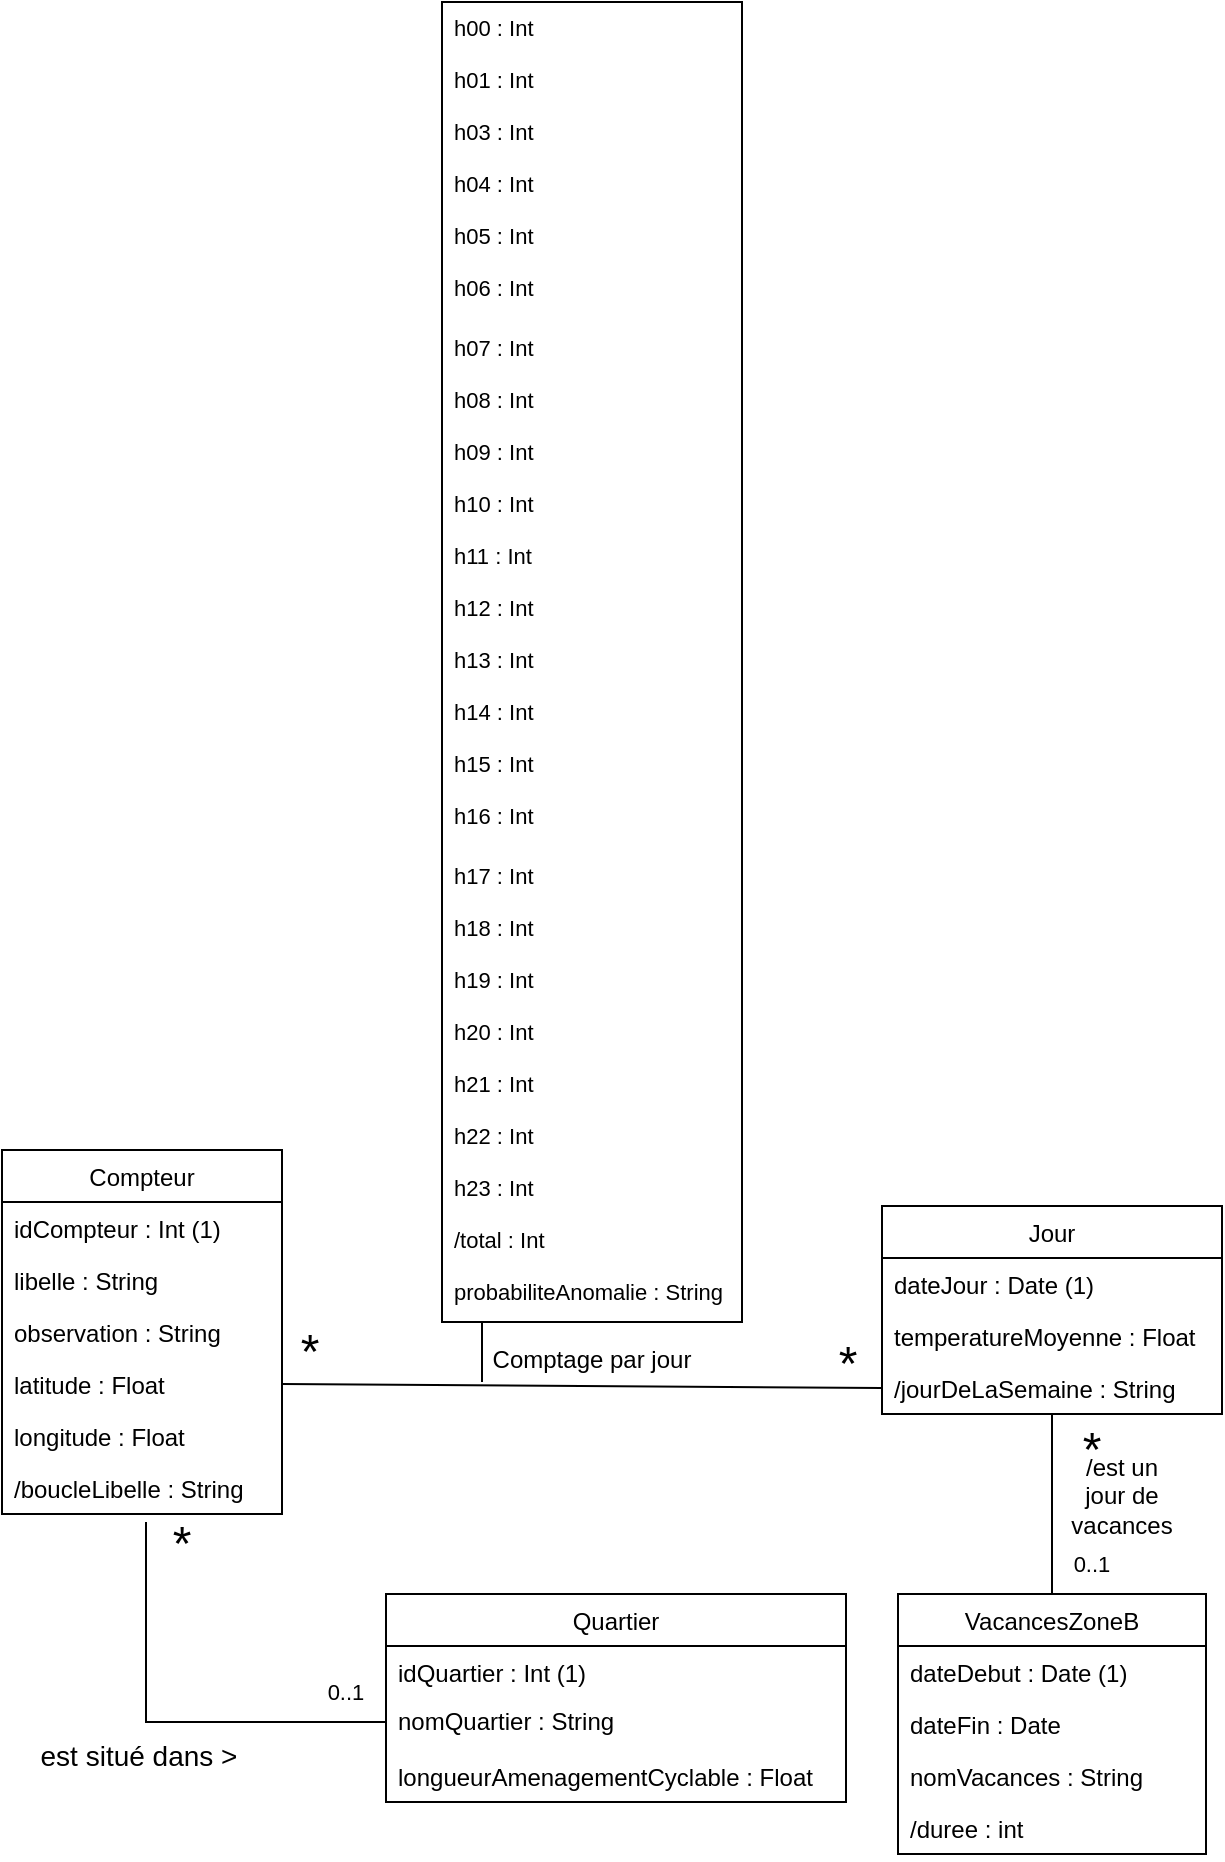 <mxfile version="20.8.18" type="device"><diagram name="Page-1" id="nZbaSlL0HusYKa35D0YT"><mxGraphModel dx="474" dy="1559" grid="0" gridSize="10" guides="1" tooltips="1" connect="1" arrows="1" fold="1" page="0" pageScale="1" pageWidth="850" pageHeight="1100" math="0" shadow="0"><root><mxCell id="0"/><mxCell id="1" parent="0"/><mxCell id="Qi6-KGSZopPzUoC5Avov-1" value="Compteur" style="swimlane;fontStyle=0;childLayout=stackLayout;horizontal=1;startSize=26;fillColor=none;horizontalStack=0;resizeParent=1;resizeParentMax=0;resizeLast=0;collapsible=1;marginBottom=0;" vertex="1" parent="1"><mxGeometry x="90" y="100" width="140" height="182" as="geometry"/></mxCell><mxCell id="Qi6-KGSZopPzUoC5Avov-2" value="idCompteur : Int (1)" style="text;strokeColor=none;fillColor=none;align=left;verticalAlign=top;spacingLeft=4;spacingRight=4;overflow=hidden;rotatable=0;points=[[0,0.5],[1,0.5]];portConstraint=eastwest;" vertex="1" parent="Qi6-KGSZopPzUoC5Avov-1"><mxGeometry y="26" width="140" height="26" as="geometry"/></mxCell><mxCell id="Qi6-KGSZopPzUoC5Avov-3" value="libelle : String" style="text;strokeColor=none;fillColor=none;align=left;verticalAlign=top;spacingLeft=4;spacingRight=4;overflow=hidden;rotatable=0;points=[[0,0.5],[1,0.5]];portConstraint=eastwest;" vertex="1" parent="Qi6-KGSZopPzUoC5Avov-1"><mxGeometry y="52" width="140" height="26" as="geometry"/></mxCell><mxCell id="Qi6-KGSZopPzUoC5Avov-4" value="observation : String" style="text;strokeColor=none;fillColor=none;align=left;verticalAlign=top;spacingLeft=4;spacingRight=4;overflow=hidden;rotatable=0;points=[[0,0.5],[1,0.5]];portConstraint=eastwest;" vertex="1" parent="Qi6-KGSZopPzUoC5Avov-1"><mxGeometry y="78" width="140" height="26" as="geometry"/></mxCell><mxCell id="Qi6-KGSZopPzUoC5Avov-17" value="latitude : Float" style="text;strokeColor=none;fillColor=none;align=left;verticalAlign=top;spacingLeft=4;spacingRight=4;overflow=hidden;rotatable=0;points=[[0,0.5],[1,0.5]];portConstraint=eastwest;" vertex="1" parent="Qi6-KGSZopPzUoC5Avov-1"><mxGeometry y="104" width="140" height="26" as="geometry"/></mxCell><mxCell id="Qi6-KGSZopPzUoC5Avov-18" value="longitude : Float" style="text;strokeColor=none;fillColor=none;align=left;verticalAlign=top;spacingLeft=4;spacingRight=4;overflow=hidden;rotatable=0;points=[[0,0.5],[1,0.5]];portConstraint=eastwest;" vertex="1" parent="Qi6-KGSZopPzUoC5Avov-1"><mxGeometry y="130" width="140" height="26" as="geometry"/></mxCell><mxCell id="Qi6-KGSZopPzUoC5Avov-77" value="/boucleLibelle : String" style="text;strokeColor=none;fillColor=none;align=left;verticalAlign=top;spacingLeft=4;spacingRight=4;overflow=hidden;rotatable=0;points=[[0,0.5],[1,0.5]];portConstraint=eastwest;" vertex="1" parent="Qi6-KGSZopPzUoC5Avov-1"><mxGeometry y="156" width="140" height="26" as="geometry"/></mxCell><mxCell id="Qi6-KGSZopPzUoC5Avov-5" value="Jour" style="swimlane;fontStyle=0;childLayout=stackLayout;horizontal=1;startSize=26;fillColor=none;horizontalStack=0;resizeParent=1;resizeParentMax=0;resizeLast=0;collapsible=1;marginBottom=0;" vertex="1" parent="1"><mxGeometry x="530" y="128" width="170" height="104" as="geometry"/></mxCell><mxCell id="Qi6-KGSZopPzUoC5Avov-6" value="dateJour : Date (1)" style="text;strokeColor=none;fillColor=none;align=left;verticalAlign=top;spacingLeft=4;spacingRight=4;overflow=hidden;rotatable=0;points=[[0,0.5],[1,0.5]];portConstraint=eastwest;" vertex="1" parent="Qi6-KGSZopPzUoC5Avov-5"><mxGeometry y="26" width="170" height="26" as="geometry"/></mxCell><mxCell id="Qi6-KGSZopPzUoC5Avov-7" value="temperatureMoyenne : Float" style="text;strokeColor=none;fillColor=none;align=left;verticalAlign=top;spacingLeft=4;spacingRight=4;overflow=hidden;rotatable=0;points=[[0,0.5],[1,0.5]];portConstraint=eastwest;" vertex="1" parent="Qi6-KGSZopPzUoC5Avov-5"><mxGeometry y="52" width="170" height="26" as="geometry"/></mxCell><mxCell id="Qi6-KGSZopPzUoC5Avov-68" value="/jourDeLaSemaine : String" style="text;strokeColor=none;fillColor=none;align=left;verticalAlign=top;spacingLeft=4;spacingRight=4;overflow=hidden;rotatable=0;points=[[0,0.5],[1,0.5]];portConstraint=eastwest;" vertex="1" parent="Qi6-KGSZopPzUoC5Avov-5"><mxGeometry y="78" width="170" height="26" as="geometry"/></mxCell><mxCell id="Qi6-KGSZopPzUoC5Avov-13" value="Quartier" style="swimlane;fontStyle=0;childLayout=stackLayout;horizontal=1;startSize=26;fillColor=none;horizontalStack=0;resizeParent=1;resizeParentMax=0;resizeLast=0;collapsible=1;marginBottom=0;" vertex="1" parent="1"><mxGeometry x="282" y="322" width="230" height="104" as="geometry"/></mxCell><mxCell id="Qi6-KGSZopPzUoC5Avov-14" value="idQuartier : Int (1)" style="text;strokeColor=none;fillColor=none;align=left;verticalAlign=top;spacingLeft=4;spacingRight=4;overflow=hidden;rotatable=0;points=[[0,0.5],[1,0.5]];portConstraint=eastwest;" vertex="1" parent="Qi6-KGSZopPzUoC5Avov-13"><mxGeometry y="26" width="230" height="24" as="geometry"/></mxCell><mxCell id="Qi6-KGSZopPzUoC5Avov-15" value="nomQuartier : String" style="text;strokeColor=none;fillColor=none;align=left;verticalAlign=top;spacingLeft=4;spacingRight=4;overflow=hidden;rotatable=0;points=[[0,0.5],[1,0.5]];portConstraint=eastwest;" vertex="1" parent="Qi6-KGSZopPzUoC5Avov-13"><mxGeometry y="50" width="230" height="28" as="geometry"/></mxCell><mxCell id="Qi6-KGSZopPzUoC5Avov-16" value="longueurAmenagementCyclable : Float" style="text;strokeColor=none;fillColor=none;align=left;verticalAlign=top;spacingLeft=4;spacingRight=4;overflow=hidden;rotatable=0;points=[[0,0.5],[1,0.5]];portConstraint=eastwest;" vertex="1" parent="Qi6-KGSZopPzUoC5Avov-13"><mxGeometry y="78" width="230" height="26" as="geometry"/></mxCell><mxCell id="Qi6-KGSZopPzUoC5Avov-20" value="" style="endArrow=none;html=1;rounded=0;labelBackgroundColor=default;strokeColor=default;fontFamily=Helvetica;fontSize=11;fontColor=default;shape=connector;exitX=0;exitY=0.5;exitDx=0;exitDy=0;" edge="1" parent="1" source="Qi6-KGSZopPzUoC5Avov-15"><mxGeometry width="50" height="50" relative="1" as="geometry"><mxPoint x="135" y="450" as="sourcePoint"/><mxPoint x="162" y="286" as="targetPoint"/><Array as="points"><mxPoint x="162" y="386"/></Array></mxGeometry></mxCell><mxCell id="Qi6-KGSZopPzUoC5Avov-21" value="" style="endArrow=none;html=1;rounded=0;labelBackgroundColor=default;strokeColor=default;fontFamily=Helvetica;fontSize=11;fontColor=default;shape=connector;entryX=0;entryY=0.5;entryDx=0;entryDy=0;exitX=1;exitY=0.5;exitDx=0;exitDy=0;" edge="1" parent="1" source="Qi6-KGSZopPzUoC5Avov-17" target="Qi6-KGSZopPzUoC5Avov-68"><mxGeometry width="50" height="50" relative="1" as="geometry"><mxPoint x="230" y="180" as="sourcePoint"/><mxPoint x="280" y="130" as="targetPoint"/></mxGeometry></mxCell><mxCell id="Qi6-KGSZopPzUoC5Avov-28" value="" style="rounded=0;whiteSpace=wrap;html=1;fontFamily=Helvetica;fontSize=11;fontColor=default;" vertex="1" parent="1"><mxGeometry x="310" y="-474" width="150" height="660" as="geometry"/></mxCell><mxCell id="Qi6-KGSZopPzUoC5Avov-27" value="h00 : Int" style="text;strokeColor=none;fillColor=none;align=left;verticalAlign=top;spacingLeft=4;spacingRight=4;overflow=hidden;rotatable=0;points=[[0,0.5],[1,0.5]];portConstraint=eastwest;fontSize=11;fontFamily=Helvetica;fontColor=default;" vertex="1" parent="1"><mxGeometry x="310" y="-474" width="140" height="26" as="geometry"/></mxCell><mxCell id="Qi6-KGSZopPzUoC5Avov-29" value="h01 : Int" style="text;strokeColor=none;fillColor=none;align=left;verticalAlign=top;spacingLeft=4;spacingRight=4;overflow=hidden;rotatable=0;points=[[0,0.5],[1,0.5]];portConstraint=eastwest;fontSize=11;fontFamily=Helvetica;fontColor=default;" vertex="1" parent="1"><mxGeometry x="310" y="-448" width="140" height="26" as="geometry"/></mxCell><mxCell id="Qi6-KGSZopPzUoC5Avov-30" value="h03 : Int" style="text;strokeColor=none;fillColor=none;align=left;verticalAlign=top;spacingLeft=4;spacingRight=4;overflow=hidden;rotatable=0;points=[[0,0.5],[1,0.5]];portConstraint=eastwest;fontSize=11;fontFamily=Helvetica;fontColor=default;" vertex="1" parent="1"><mxGeometry x="310" y="-422" width="140" height="26" as="geometry"/></mxCell><mxCell id="Qi6-KGSZopPzUoC5Avov-31" value="h04 : Int" style="text;strokeColor=none;fillColor=none;align=left;verticalAlign=top;spacingLeft=4;spacingRight=4;overflow=hidden;rotatable=0;points=[[0,0.5],[1,0.5]];portConstraint=eastwest;fontSize=11;fontFamily=Helvetica;fontColor=default;" vertex="1" parent="1"><mxGeometry x="310" y="-396" width="140" height="26" as="geometry"/></mxCell><mxCell id="Qi6-KGSZopPzUoC5Avov-32" value="h05 : Int" style="text;strokeColor=none;fillColor=none;align=left;verticalAlign=top;spacingLeft=4;spacingRight=4;overflow=hidden;rotatable=0;points=[[0,0.5],[1,0.5]];portConstraint=eastwest;fontSize=11;fontFamily=Helvetica;fontColor=default;" vertex="1" parent="1"><mxGeometry x="310" y="-370" width="140" height="26" as="geometry"/></mxCell><mxCell id="Qi6-KGSZopPzUoC5Avov-33" value="h06 : Int" style="text;strokeColor=none;fillColor=none;align=left;verticalAlign=top;spacingLeft=4;spacingRight=4;overflow=hidden;rotatable=0;points=[[0,0.5],[1,0.5]];portConstraint=eastwest;fontSize=11;fontFamily=Helvetica;fontColor=default;" vertex="1" parent="1"><mxGeometry x="310" y="-344" width="140" height="26" as="geometry"/></mxCell><mxCell id="Qi6-KGSZopPzUoC5Avov-34" value="h07 : Int" style="text;strokeColor=none;fillColor=none;align=left;verticalAlign=top;spacingLeft=4;spacingRight=4;overflow=hidden;rotatable=0;points=[[0,0.5],[1,0.5]];portConstraint=eastwest;fontSize=11;fontFamily=Helvetica;fontColor=default;" vertex="1" parent="1"><mxGeometry x="310" y="-314" width="140" height="26" as="geometry"/></mxCell><mxCell id="Qi6-KGSZopPzUoC5Avov-35" value="h08 : Int" style="text;strokeColor=none;fillColor=none;align=left;verticalAlign=top;spacingLeft=4;spacingRight=4;overflow=hidden;rotatable=0;points=[[0,0.5],[1,0.5]];portConstraint=eastwest;fontSize=11;fontFamily=Helvetica;fontColor=default;" vertex="1" parent="1"><mxGeometry x="310" y="-288" width="140" height="26" as="geometry"/></mxCell><mxCell id="Qi6-KGSZopPzUoC5Avov-36" value="h09 : Int" style="text;strokeColor=none;fillColor=none;align=left;verticalAlign=top;spacingLeft=4;spacingRight=4;overflow=hidden;rotatable=0;points=[[0,0.5],[1,0.5]];portConstraint=eastwest;fontSize=11;fontFamily=Helvetica;fontColor=default;" vertex="1" parent="1"><mxGeometry x="310" y="-262" width="140" height="26" as="geometry"/></mxCell><mxCell id="Qi6-KGSZopPzUoC5Avov-37" value="h10 : Int" style="text;strokeColor=none;fillColor=none;align=left;verticalAlign=top;spacingLeft=4;spacingRight=4;overflow=hidden;rotatable=0;points=[[0,0.5],[1,0.5]];portConstraint=eastwest;fontSize=11;fontFamily=Helvetica;fontColor=default;" vertex="1" parent="1"><mxGeometry x="310" y="-236" width="140" height="26" as="geometry"/></mxCell><mxCell id="Qi6-KGSZopPzUoC5Avov-42" value="h11 : Int" style="text;strokeColor=none;fillColor=none;align=left;verticalAlign=top;spacingLeft=4;spacingRight=4;overflow=hidden;rotatable=0;points=[[0,0.5],[1,0.5]];portConstraint=eastwest;fontSize=11;fontFamily=Helvetica;fontColor=default;" vertex="1" parent="1"><mxGeometry x="310" y="-210" width="140" height="26" as="geometry"/></mxCell><mxCell id="Qi6-KGSZopPzUoC5Avov-43" value="h12 : Int" style="text;strokeColor=none;fillColor=none;align=left;verticalAlign=top;spacingLeft=4;spacingRight=4;overflow=hidden;rotatable=0;points=[[0,0.5],[1,0.5]];portConstraint=eastwest;fontSize=11;fontFamily=Helvetica;fontColor=default;" vertex="1" parent="1"><mxGeometry x="310" y="-184" width="150" height="26" as="geometry"/></mxCell><mxCell id="Qi6-KGSZopPzUoC5Avov-44" value="h13 : Int" style="text;strokeColor=none;fillColor=none;align=left;verticalAlign=top;spacingLeft=4;spacingRight=4;overflow=hidden;rotatable=0;points=[[0,0.5],[1,0.5]];portConstraint=eastwest;fontSize=11;fontFamily=Helvetica;fontColor=default;" vertex="1" parent="1"><mxGeometry x="310" y="-158" width="140" height="26" as="geometry"/></mxCell><mxCell id="Qi6-KGSZopPzUoC5Avov-45" value="h14 : Int" style="text;strokeColor=none;fillColor=none;align=left;verticalAlign=top;spacingLeft=4;spacingRight=4;overflow=hidden;rotatable=0;points=[[0,0.5],[1,0.5]];portConstraint=eastwest;fontSize=11;fontFamily=Helvetica;fontColor=default;" vertex="1" parent="1"><mxGeometry x="310" y="-132" width="140" height="26" as="geometry"/></mxCell><mxCell id="Qi6-KGSZopPzUoC5Avov-46" value="h15 : Int" style="text;strokeColor=none;fillColor=none;align=left;verticalAlign=top;spacingLeft=4;spacingRight=4;overflow=hidden;rotatable=0;points=[[0,0.5],[1,0.5]];portConstraint=eastwest;fontSize=11;fontFamily=Helvetica;fontColor=default;" vertex="1" parent="1"><mxGeometry x="310" y="-106" width="140" height="26" as="geometry"/></mxCell><mxCell id="Qi6-KGSZopPzUoC5Avov-47" value="h16 : Int" style="text;strokeColor=none;fillColor=none;align=left;verticalAlign=top;spacingLeft=4;spacingRight=4;overflow=hidden;rotatable=0;points=[[0,0.5],[1,0.5]];portConstraint=eastwest;fontSize=11;fontFamily=Helvetica;fontColor=default;" vertex="1" parent="1"><mxGeometry x="310" y="-80" width="140" height="26" as="geometry"/></mxCell><mxCell id="Qi6-KGSZopPzUoC5Avov-48" value="h17 : Int" style="text;strokeColor=none;fillColor=none;align=left;verticalAlign=top;spacingLeft=4;spacingRight=4;overflow=hidden;rotatable=0;points=[[0,0.5],[1,0.5]];portConstraint=eastwest;fontSize=11;fontFamily=Helvetica;fontColor=default;" vertex="1" parent="1"><mxGeometry x="310" y="-50" width="140" height="26" as="geometry"/></mxCell><mxCell id="Qi6-KGSZopPzUoC5Avov-49" value="h18 : Int" style="text;strokeColor=none;fillColor=none;align=left;verticalAlign=top;spacingLeft=4;spacingRight=4;overflow=hidden;rotatable=0;points=[[0,0.5],[1,0.5]];portConstraint=eastwest;fontSize=11;fontFamily=Helvetica;fontColor=default;" vertex="1" parent="1"><mxGeometry x="310" y="-24" width="140" height="26" as="geometry"/></mxCell><mxCell id="Qi6-KGSZopPzUoC5Avov-50" value="h19 : Int" style="text;strokeColor=none;fillColor=none;align=left;verticalAlign=top;spacingLeft=4;spacingRight=4;overflow=hidden;rotatable=0;points=[[0,0.5],[1,0.5]];portConstraint=eastwest;fontSize=11;fontFamily=Helvetica;fontColor=default;" vertex="1" parent="1"><mxGeometry x="310" y="2" width="140" height="26" as="geometry"/></mxCell><mxCell id="Qi6-KGSZopPzUoC5Avov-51" value="h20 : Int" style="text;strokeColor=none;fillColor=none;align=left;verticalAlign=top;spacingLeft=4;spacingRight=4;overflow=hidden;rotatable=0;points=[[0,0.5],[1,0.5]];portConstraint=eastwest;fontSize=11;fontFamily=Helvetica;fontColor=default;" vertex="1" parent="1"><mxGeometry x="310" y="28" width="140" height="26" as="geometry"/></mxCell><mxCell id="Qi6-KGSZopPzUoC5Avov-59" value="h21 : Int" style="text;strokeColor=none;fillColor=none;align=left;verticalAlign=top;spacingLeft=4;spacingRight=4;overflow=hidden;rotatable=0;points=[[0,0.5],[1,0.5]];portConstraint=eastwest;fontSize=11;fontFamily=Helvetica;fontColor=default;" vertex="1" parent="1"><mxGeometry x="310" y="54" width="140" height="26" as="geometry"/></mxCell><mxCell id="Qi6-KGSZopPzUoC5Avov-60" value="h22 : Int" style="text;strokeColor=none;fillColor=none;align=left;verticalAlign=top;spacingLeft=4;spacingRight=4;overflow=hidden;rotatable=0;points=[[0,0.5],[1,0.5]];portConstraint=eastwest;fontSize=11;fontFamily=Helvetica;fontColor=default;" vertex="1" parent="1"><mxGeometry x="310" y="80" width="140" height="26" as="geometry"/></mxCell><mxCell id="Qi6-KGSZopPzUoC5Avov-61" value="h23 : Int" style="text;strokeColor=none;fillColor=none;align=left;verticalAlign=top;spacingLeft=4;spacingRight=4;overflow=hidden;rotatable=0;points=[[0,0.5],[1,0.5]];portConstraint=eastwest;fontSize=11;fontFamily=Helvetica;fontColor=default;" vertex="1" parent="1"><mxGeometry x="310" y="106" width="140" height="26" as="geometry"/></mxCell><mxCell id="Qi6-KGSZopPzUoC5Avov-62" value="/total : Int" style="text;strokeColor=none;fillColor=none;align=left;verticalAlign=top;spacingLeft=4;spacingRight=4;overflow=hidden;rotatable=0;points=[[0,0.5],[1,0.5]];portConstraint=eastwest;fontSize=11;fontFamily=Helvetica;fontColor=default;" vertex="1" parent="1"><mxGeometry x="310" y="132" width="140" height="26" as="geometry"/></mxCell><mxCell id="Qi6-KGSZopPzUoC5Avov-63" value="probabiliteAnomalie : String" style="text;strokeColor=none;fillColor=none;align=left;verticalAlign=top;spacingLeft=4;spacingRight=4;overflow=hidden;rotatable=0;points=[[0,0.5],[1,0.5]];portConstraint=eastwest;fontSize=11;fontFamily=Helvetica;fontColor=default;" vertex="1" parent="1"><mxGeometry x="310" y="158" width="150" height="26" as="geometry"/></mxCell><mxCell id="Qi6-KGSZopPzUoC5Avov-69" value="" style="endArrow=none;html=1;rounded=0;labelBackgroundColor=default;strokeColor=default;fontFamily=Helvetica;fontSize=11;fontColor=default;shape=connector;" edge="1" parent="1"><mxGeometry width="50" height="50" relative="1" as="geometry"><mxPoint x="330" y="216" as="sourcePoint"/><mxPoint x="330" y="186" as="targetPoint"/></mxGeometry></mxCell><mxCell id="Qi6-KGSZopPzUoC5Avov-70" value="0..1" style="text;html=1;strokeColor=none;fillColor=none;align=center;verticalAlign=middle;whiteSpace=wrap;rounded=0;fontSize=11;fontFamily=Helvetica;fontColor=default;" vertex="1" parent="1"><mxGeometry x="232" y="356" width="60" height="30" as="geometry"/></mxCell><mxCell id="Qi6-KGSZopPzUoC5Avov-71" value="&lt;font style=&quot;font-size: 24px;&quot;&gt;*&lt;/font&gt;" style="text;html=1;strokeColor=none;fillColor=none;align=center;verticalAlign=middle;whiteSpace=wrap;rounded=0;fontSize=11;fontFamily=Helvetica;fontColor=default;" vertex="1" parent="1"><mxGeometry x="150" y="282" width="60" height="30" as="geometry"/></mxCell><mxCell id="Qi6-KGSZopPzUoC5Avov-72" value="&lt;font style=&quot;font-size: 24px;&quot;&gt;*&lt;/font&gt;" style="text;html=1;strokeColor=none;fillColor=none;align=center;verticalAlign=middle;whiteSpace=wrap;rounded=0;fontSize=11;fontFamily=Helvetica;fontColor=default;" vertex="1" parent="1"><mxGeometry x="214" y="186" width="60" height="30" as="geometry"/></mxCell><mxCell id="Qi6-KGSZopPzUoC5Avov-73" value="&lt;font style=&quot;font-size: 24px;&quot;&gt;*&lt;/font&gt;" style="text;html=1;strokeColor=none;fillColor=none;align=center;verticalAlign=middle;whiteSpace=wrap;rounded=0;fontSize=11;fontFamily=Helvetica;fontColor=default;" vertex="1" parent="1"><mxGeometry x="483" y="192" width="60" height="30" as="geometry"/></mxCell><mxCell id="Qi6-KGSZopPzUoC5Avov-74" value="&lt;p style=&quot;line-height: 50%;&quot;&gt;&lt;font style=&quot;font-size: 14px;&quot;&gt;est situé dans &amp;gt;&lt;/font&gt;&lt;/p&gt;" style="text;html=1;strokeColor=none;fillColor=none;align=center;verticalAlign=middle;whiteSpace=wrap;rounded=0;fontSize=24;fontFamily=Helvetica;fontColor=default;" vertex="1" parent="1"><mxGeometry x="103" y="386" width="111" height="30" as="geometry"/></mxCell><mxCell id="Qi6-KGSZopPzUoC5Avov-78" value="VacancesZoneB" style="swimlane;fontStyle=0;childLayout=stackLayout;horizontal=1;startSize=26;fillColor=none;horizontalStack=0;resizeParent=1;resizeParentMax=0;resizeLast=0;collapsible=1;marginBottom=0;fontFamily=Helvetica;fontSize=12;fontColor=default;" vertex="1" parent="1"><mxGeometry x="538" y="322" width="154" height="130" as="geometry"/></mxCell><mxCell id="Qi6-KGSZopPzUoC5Avov-79" value="dateDebut : Date (1)" style="text;strokeColor=none;fillColor=none;align=left;verticalAlign=top;spacingLeft=4;spacingRight=4;overflow=hidden;rotatable=0;points=[[0,0.5],[1,0.5]];portConstraint=eastwest;fontSize=12;fontFamily=Helvetica;fontColor=default;" vertex="1" parent="Qi6-KGSZopPzUoC5Avov-78"><mxGeometry y="26" width="154" height="26" as="geometry"/></mxCell><mxCell id="Qi6-KGSZopPzUoC5Avov-80" value="dateFin : Date" style="text;strokeColor=none;fillColor=none;align=left;verticalAlign=top;spacingLeft=4;spacingRight=4;overflow=hidden;rotatable=0;points=[[0,0.5],[1,0.5]];portConstraint=eastwest;fontSize=12;fontFamily=Helvetica;fontColor=default;" vertex="1" parent="Qi6-KGSZopPzUoC5Avov-78"><mxGeometry y="52" width="154" height="26" as="geometry"/></mxCell><mxCell id="Qi6-KGSZopPzUoC5Avov-81" value="nomVacances : String" style="text;strokeColor=none;fillColor=none;align=left;verticalAlign=top;spacingLeft=4;spacingRight=4;overflow=hidden;rotatable=0;points=[[0,0.5],[1,0.5]];portConstraint=eastwest;fontSize=12;fontFamily=Helvetica;fontColor=default;" vertex="1" parent="Qi6-KGSZopPzUoC5Avov-78"><mxGeometry y="78" width="154" height="26" as="geometry"/></mxCell><mxCell id="Qi6-KGSZopPzUoC5Avov-87" value="/duree : int" style="text;strokeColor=none;fillColor=none;align=left;verticalAlign=top;spacingLeft=4;spacingRight=4;overflow=hidden;rotatable=0;points=[[0,0.5],[1,0.5]];portConstraint=eastwest;fontSize=12;fontFamily=Helvetica;fontColor=default;" vertex="1" parent="Qi6-KGSZopPzUoC5Avov-78"><mxGeometry y="104" width="154" height="26" as="geometry"/></mxCell><mxCell id="Qi6-KGSZopPzUoC5Avov-83" value="" style="endArrow=none;html=1;rounded=0;labelBackgroundColor=default;strokeColor=default;fontFamily=Helvetica;fontSize=14;fontColor=default;shape=connector;exitX=0.5;exitY=0;exitDx=0;exitDy=0;entryX=0.5;entryY=1;entryDx=0;entryDy=0;" edge="1" parent="1" source="Qi6-KGSZopPzUoC5Avov-78" target="Qi6-KGSZopPzUoC5Avov-5"><mxGeometry width="50" height="50" relative="1" as="geometry"><mxPoint x="399" y="201" as="sourcePoint"/><mxPoint x="449" y="151" as="targetPoint"/></mxGeometry></mxCell><mxCell id="Qi6-KGSZopPzUoC5Avov-84" value="&lt;font style=&quot;font-size: 24px;&quot;&gt;*&lt;/font&gt;" style="text;html=1;strokeColor=none;fillColor=none;align=center;verticalAlign=middle;whiteSpace=wrap;rounded=0;fontSize=11;fontFamily=Helvetica;fontColor=default;" vertex="1" parent="1"><mxGeometry x="605" y="235" width="60" height="30" as="geometry"/></mxCell><mxCell id="Qi6-KGSZopPzUoC5Avov-85" value="0..1" style="text;html=1;strokeColor=none;fillColor=none;align=center;verticalAlign=middle;whiteSpace=wrap;rounded=0;fontSize=11;fontFamily=Helvetica;fontColor=default;" vertex="1" parent="1"><mxGeometry x="605" y="292" width="60" height="30" as="geometry"/></mxCell><mxCell id="Qi6-KGSZopPzUoC5Avov-86" value="/est un jour de vacances" style="text;html=1;strokeColor=none;fillColor=none;align=center;verticalAlign=middle;whiteSpace=wrap;rounded=0;fontSize=12;fontFamily=Helvetica;fontColor=default;" vertex="1" parent="1"><mxGeometry x="620" y="258" width="60" height="30" as="geometry"/></mxCell><mxCell id="Qi6-KGSZopPzUoC5Avov-88" value="Comptage par jour" style="text;html=1;strokeColor=none;fillColor=none;align=center;verticalAlign=middle;whiteSpace=wrap;rounded=0;fontSize=12;fontFamily=Helvetica;fontColor=default;" vertex="1" parent="1"><mxGeometry x="328" y="190" width="114" height="30" as="geometry"/></mxCell></root></mxGraphModel></diagram></mxfile>